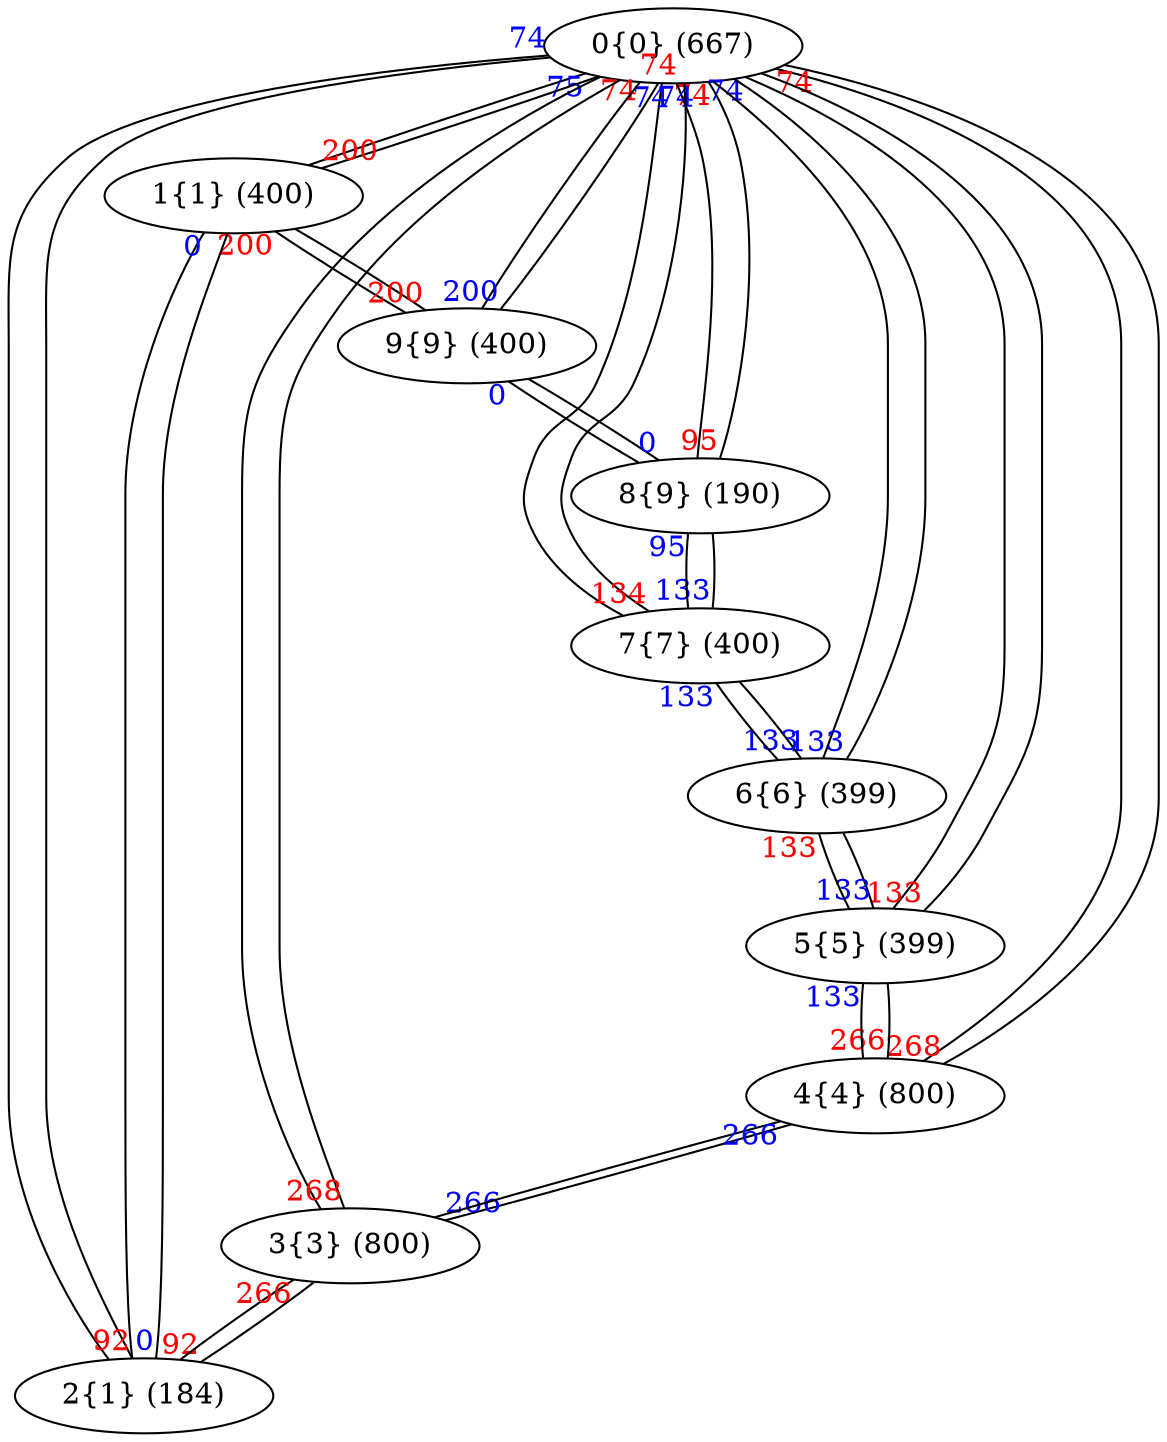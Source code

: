 graph G {
	0 [label = "0{0} (667)"]
		0 -- 1 [taillabel = "75" fontcolor = "blue"]
		0 -- 2 [taillabel = "74" fontcolor = "blue"]
		0 -- 3 [taillabel = "74" fontcolor = "red"]
		0 -- 4 [taillabel = "74" fontcolor = "red"]
		0 -- 5 [taillabel = "74" fontcolor = "blue"]
		0 -- 6 [taillabel = "74" fontcolor = "red"]
		0 -- 7 [taillabel = "74" fontcolor = "blue"]
		0 -- 8 [taillabel = "74" fontcolor = "blue"]
		0 -- 9 [taillabel = "74" fontcolor = "red"]
	1 [label = "1{1} (400)"]
		1 -- 0 [taillabel = "200" fontcolor = "red"]
		1 -- 2 [taillabel = "0" fontcolor = "blue"]
		1 -- 9 [taillabel = "200" fontcolor = "red"]
	2 [label = "2{1} (184)"]
		2 -- 0 [taillabel = "92" fontcolor = "red"]
		2 -- 1 [taillabel = "0" fontcolor = "blue"]
		2 -- 3 [taillabel = "92" fontcolor = "red"]
	3 [label = "3{3} (800)"]
		3 -- 0 [taillabel = "268" fontcolor = "red"]
		3 -- 2 [taillabel = "266" fontcolor = "red"]
		3 -- 4 [taillabel = "266" fontcolor = "blue"]
	4 [label = "4{4} (800)"]
		4 -- 0 [taillabel = "268" fontcolor = "red"]
		4 -- 3 [taillabel = "266" fontcolor = "blue"]
		4 -- 5 [taillabel = "266" fontcolor = "red"]
	5 [label = "5{5} (399)"]
		5 -- 0 [taillabel = "133" fontcolor = "red"]
		5 -- 4 [taillabel = "133" fontcolor = "blue"]
		5 -- 6 [taillabel = "133" fontcolor = "blue"]
	6 [label = "6{6} (399)"]
		6 -- 0 [taillabel = "133" fontcolor = "blue"]
		6 -- 5 [taillabel = "133" fontcolor = "red"]
		6 -- 7 [taillabel = "133" fontcolor = "blue"]
	7 [label = "7{7} (400)"]
		7 -- 0 [taillabel = "134" fontcolor = "red"]
		7 -- 6 [taillabel = "133" fontcolor = "blue"]
		7 -- 8 [taillabel = "133" fontcolor = "blue"]
	8 [label = "8{9} (190)"]
		8 -- 0 [taillabel = "95" fontcolor = "red"]
		8 -- 7 [taillabel = "95" fontcolor = "blue"]
		8 -- 9 [taillabel = "0" fontcolor = "blue"]
	9 [label = "9{9} (400)"]
		9 -- 0 [taillabel = "200" fontcolor = "blue"]
		9 -- 1 [taillabel = "200" fontcolor = "red"]
		9 -- 8 [taillabel = "0" fontcolor = "blue"]
	sep = 1
	overlap = false
	splines = true
}
